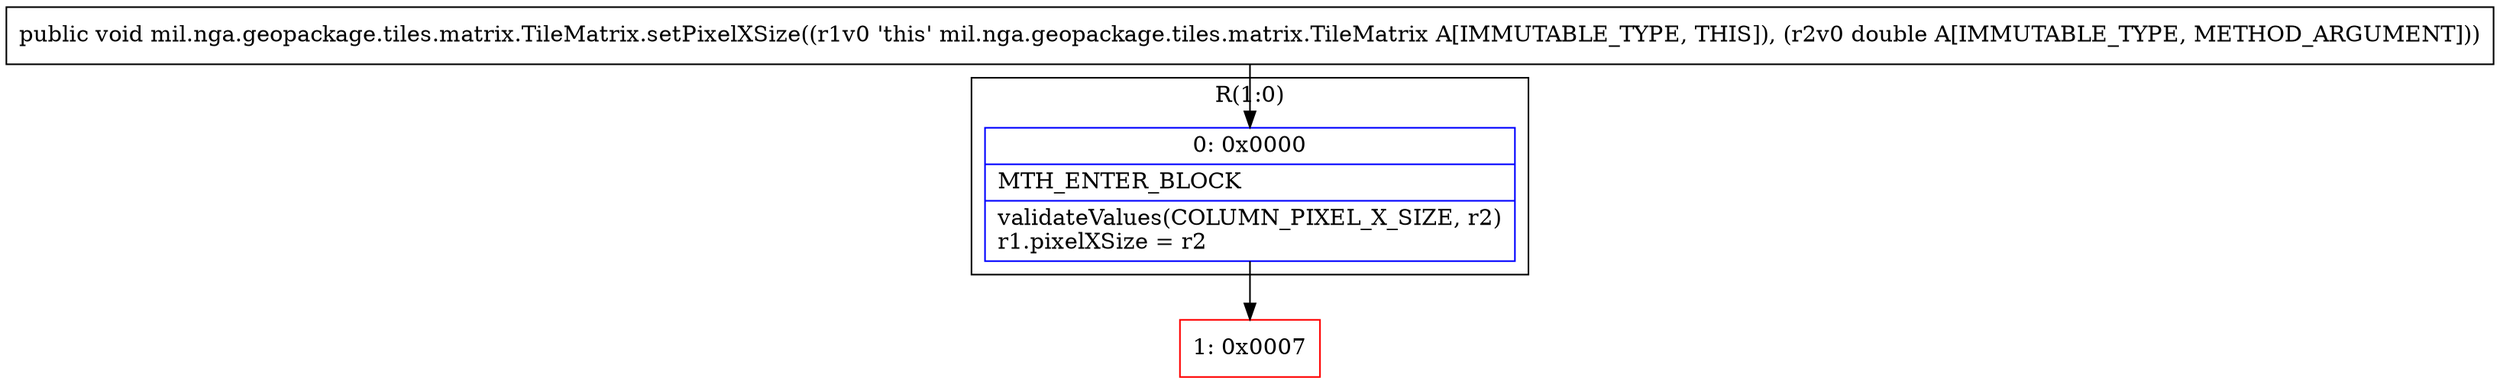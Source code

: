 digraph "CFG formil.nga.geopackage.tiles.matrix.TileMatrix.setPixelXSize(D)V" {
subgraph cluster_Region_311598444 {
label = "R(1:0)";
node [shape=record,color=blue];
Node_0 [shape=record,label="{0\:\ 0x0000|MTH_ENTER_BLOCK\l|validateValues(COLUMN_PIXEL_X_SIZE, r2)\lr1.pixelXSize = r2\l}"];
}
Node_1 [shape=record,color=red,label="{1\:\ 0x0007}"];
MethodNode[shape=record,label="{public void mil.nga.geopackage.tiles.matrix.TileMatrix.setPixelXSize((r1v0 'this' mil.nga.geopackage.tiles.matrix.TileMatrix A[IMMUTABLE_TYPE, THIS]), (r2v0 double A[IMMUTABLE_TYPE, METHOD_ARGUMENT])) }"];
MethodNode -> Node_0;
Node_0 -> Node_1;
}

